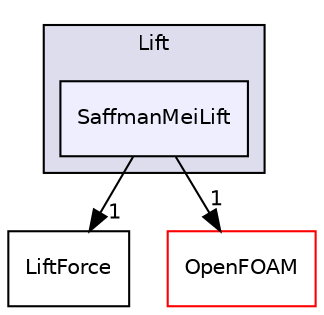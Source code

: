 digraph "src/lagrangian/intermediate/submodels/Kinematic/ParticleForces/Lift/SaffmanMeiLift" {
  bgcolor=transparent;
  compound=true
  node [ fontsize="10", fontname="Helvetica"];
  edge [ labelfontsize="10", labelfontname="Helvetica"];
  subgraph clusterdir_6635d9aa68d59377dd7165d1393d2e30 {
    graph [ bgcolor="#ddddee", pencolor="black", label="Lift" fontname="Helvetica", fontsize="10", URL="dir_6635d9aa68d59377dd7165d1393d2e30.html"]
  dir_1525dba4c478d47cbeed0af8b4a124dd [shape=box, label="SaffmanMeiLift", style="filled", fillcolor="#eeeeff", pencolor="black", URL="dir_1525dba4c478d47cbeed0af8b4a124dd.html"];
  }
  dir_9a4a8342949d31bc44597bb8c0b2f489 [shape=box label="LiftForce" URL="dir_9a4a8342949d31bc44597bb8c0b2f489.html"];
  dir_c5473ff19b20e6ec4dfe5c310b3778a8 [shape=box label="OpenFOAM" color="red" URL="dir_c5473ff19b20e6ec4dfe5c310b3778a8.html"];
  dir_1525dba4c478d47cbeed0af8b4a124dd->dir_9a4a8342949d31bc44597bb8c0b2f489 [headlabel="1", labeldistance=1.5 headhref="dir_001578_001577.html"];
  dir_1525dba4c478d47cbeed0af8b4a124dd->dir_c5473ff19b20e6ec4dfe5c310b3778a8 [headlabel="1", labeldistance=1.5 headhref="dir_001578_001927.html"];
}
